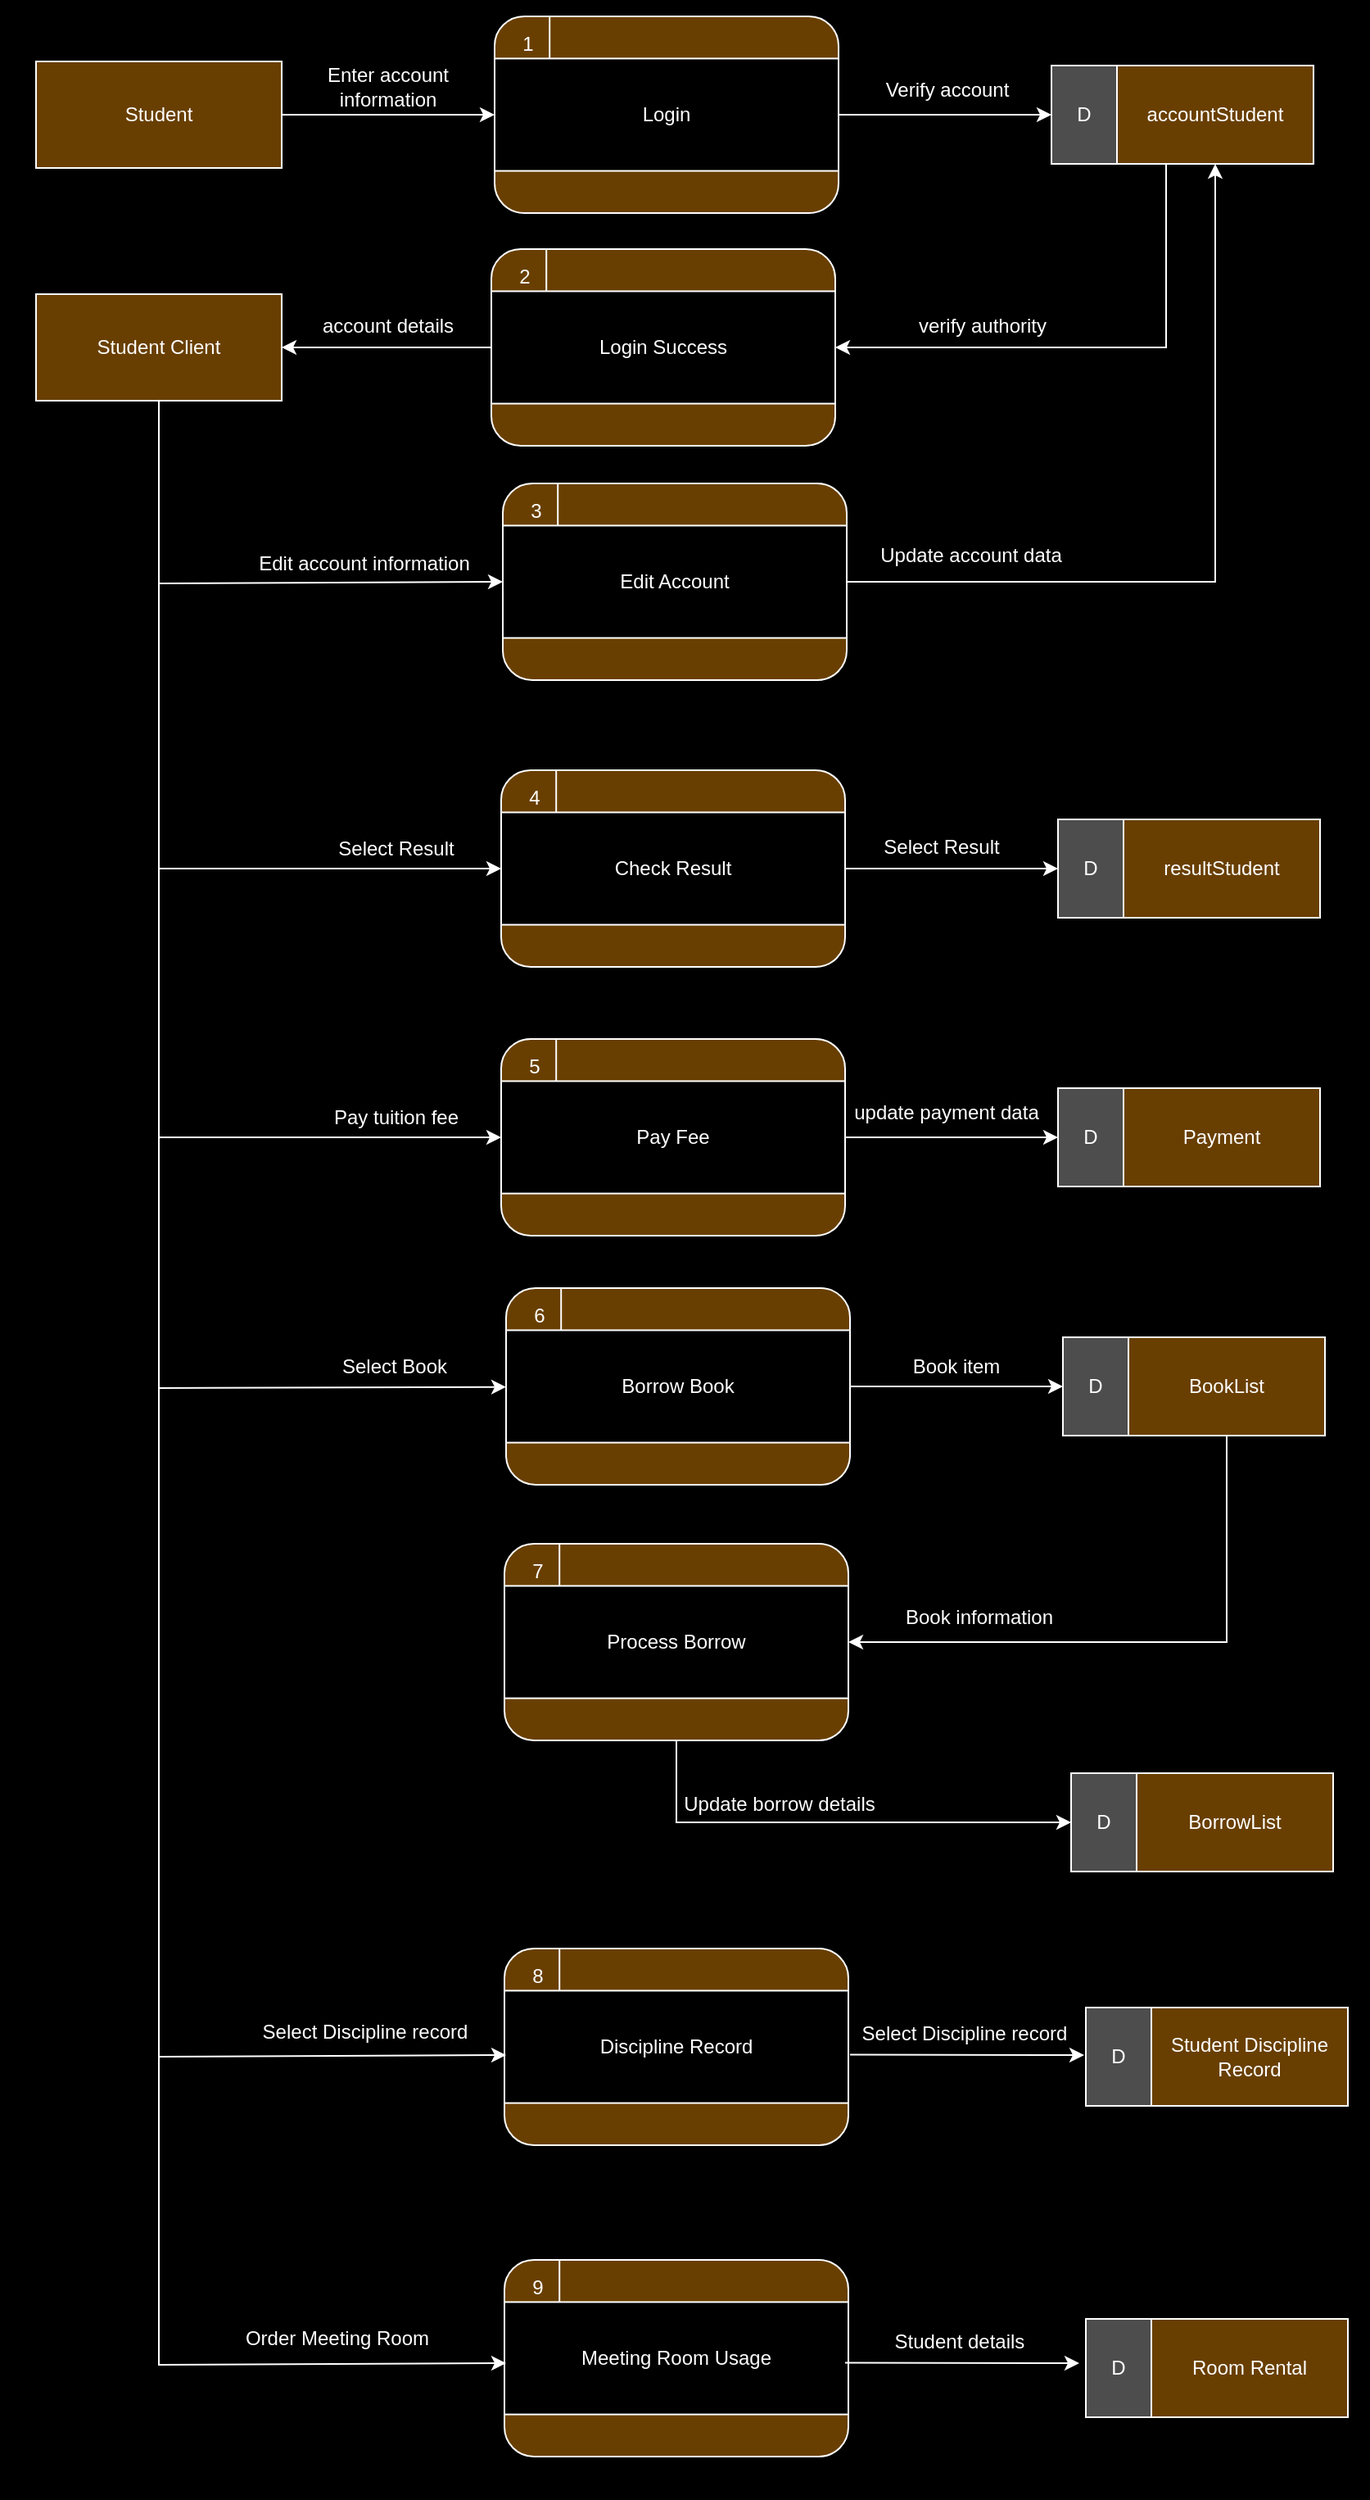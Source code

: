 <mxfile version="21.6.8" type="device">
  <diagram name="Page-1" id="c7558073-3199-34d8-9f00-42111426c3f3">
    <mxGraphModel dx="1450" dy="709" grid="0" gridSize="10" guides="1" tooltips="1" connect="1" arrows="1" fold="1" page="0" pageScale="1" pageWidth="826" pageHeight="1169" background="#000000" math="0" shadow="0">
      <root>
        <mxCell id="0" />
        <mxCell id="1" parent="0" />
        <mxCell id="D2xhNpVR4_vK8eM5q_U9-1" value="" style="rounded=0;whiteSpace=wrap;html=1;fillColor=#000000;" vertex="1" parent="1">
          <mxGeometry x="-181" y="281" width="834" height="1523" as="geometry" />
        </mxCell>
        <mxCell id="W5b2b0fnDkwv19PqNxUL-104" value="" style="group" parent="1" vertex="1" connectable="0">
          <mxGeometry x="460" y="320" width="160" height="60" as="geometry" />
        </mxCell>
        <mxCell id="W5b2b0fnDkwv19PqNxUL-97" value="&lt;font color=&quot;#ffffff&quot;&gt;accountStudent&lt;/font&gt;" style="rounded=0;whiteSpace=wrap;html=1;fillColor=#693F01;gradientColor=none;strokeColor=#FFFFFF;" parent="W5b2b0fnDkwv19PqNxUL-104" vertex="1">
          <mxGeometry x="40" width="120" height="60" as="geometry" />
        </mxCell>
        <mxCell id="W5b2b0fnDkwv19PqNxUL-98" value="&lt;font color=&quot;#ffffff&quot;&gt;D&lt;/font&gt;" style="rounded=0;whiteSpace=wrap;html=1;fillColor=#4D4D4D;strokeColor=#FFFFFF;" parent="W5b2b0fnDkwv19PqNxUL-104" vertex="1">
          <mxGeometry width="40" height="60" as="geometry" />
        </mxCell>
        <mxCell id="W5b2b0fnDkwv19PqNxUL-107" value="" style="group" parent="1" vertex="1" connectable="0">
          <mxGeometry x="120" y="290" width="210" height="120" as="geometry" />
        </mxCell>
        <mxCell id="W5b2b0fnDkwv19PqNxUL-101" value="" style="rounded=1;whiteSpace=wrap;html=1;fillColor=#693F01;strokeColor=#FFFFFF;" parent="W5b2b0fnDkwv19PqNxUL-107" vertex="1">
          <mxGeometry width="210" height="120" as="geometry" />
        </mxCell>
        <mxCell id="W5b2b0fnDkwv19PqNxUL-103" value="&lt;font color=&quot;#ffffff&quot;&gt;Login&lt;/font&gt;" style="rounded=0;whiteSpace=wrap;html=1;fillColor=#000000;strokeColor=#FFFFFF;" parent="W5b2b0fnDkwv19PqNxUL-107" vertex="1">
          <mxGeometry y="25.714" width="210" height="68.571" as="geometry" />
        </mxCell>
        <mxCell id="W5b2b0fnDkwv19PqNxUL-105" value="" style="endArrow=none;html=1;rounded=0;strokeColor=#FFFFFF;" parent="W5b2b0fnDkwv19PqNxUL-107" edge="1">
          <mxGeometry width="50" height="50" relative="1" as="geometry">
            <mxPoint x="33.6" y="25.714" as="sourcePoint" />
            <mxPoint x="33.6" as="targetPoint" />
          </mxGeometry>
        </mxCell>
        <mxCell id="W5b2b0fnDkwv19PqNxUL-106" value="&lt;font color=&quot;#ffffff&quot;&gt;1&lt;/font&gt;" style="rounded=0;whiteSpace=wrap;html=1;fillColor=none;strokeColor=none;" parent="W5b2b0fnDkwv19PqNxUL-107" vertex="1">
          <mxGeometry x="8.4" y="8.571" width="25.2" height="17.143" as="geometry" />
        </mxCell>
        <mxCell id="W5b2b0fnDkwv19PqNxUL-108" value="&lt;font color=&quot;#ffffff&quot;&gt;Student&lt;/font&gt;" style="rounded=0;whiteSpace=wrap;html=1;fillColor=#693F01;strokeColor=#FFFFFF;" parent="1" vertex="1">
          <mxGeometry x="-160" y="317.5" width="150" height="65" as="geometry" />
        </mxCell>
        <mxCell id="0qaDB-c1ABUbavJTGYAx-1" value="" style="endArrow=classic;html=1;rounded=0;entryX=0;entryY=0.5;entryDx=0;entryDy=0;exitX=1;exitY=0.5;exitDx=0;exitDy=0;strokeColor=#FFFFFF;" parent="1" source="W5b2b0fnDkwv19PqNxUL-108" target="W5b2b0fnDkwv19PqNxUL-103" edge="1">
          <mxGeometry width="50" height="50" relative="1" as="geometry">
            <mxPoint y="480" as="sourcePoint" />
            <mxPoint x="50" y="430" as="targetPoint" />
          </mxGeometry>
        </mxCell>
        <mxCell id="0qaDB-c1ABUbavJTGYAx-2" value="" style="endArrow=classic;html=1;rounded=0;fontColor=#FFFFFF;strokeColor=#FFFFFF;" parent="1" source="W5b2b0fnDkwv19PqNxUL-103" target="W5b2b0fnDkwv19PqNxUL-98" edge="1">
          <mxGeometry width="50" height="50" relative="1" as="geometry">
            <mxPoint x="370" y="349.75" as="sourcePoint" />
            <mxPoint x="510" y="350" as="targetPoint" />
          </mxGeometry>
        </mxCell>
        <mxCell id="0qaDB-c1ABUbavJTGYAx-3" value="Enter account information" style="text;html=1;strokeColor=none;fillColor=none;align=center;verticalAlign=middle;whiteSpace=wrap;rounded=0;fontColor=#FFFFFF;" parent="1" vertex="1">
          <mxGeometry x="-10" y="317.5" width="130" height="30" as="geometry" />
        </mxCell>
        <mxCell id="0qaDB-c1ABUbavJTGYAx-4" value="Verify account" style="text;html=1;strokeColor=none;fillColor=none;align=center;verticalAlign=middle;whiteSpace=wrap;rounded=0;fontColor=#FFFFFF;" parent="1" vertex="1">
          <mxGeometry x="353" y="320" width="87" height="30" as="geometry" />
        </mxCell>
        <mxCell id="0qaDB-c1ABUbavJTGYAx-9" value="" style="group" parent="1" vertex="1" connectable="0">
          <mxGeometry x="125" y="575" width="210" height="120" as="geometry" />
        </mxCell>
        <mxCell id="0qaDB-c1ABUbavJTGYAx-10" value="" style="rounded=1;whiteSpace=wrap;html=1;fillColor=#693F01;strokeColor=#FFFFFF;" parent="0qaDB-c1ABUbavJTGYAx-9" vertex="1">
          <mxGeometry width="210" height="120" as="geometry" />
        </mxCell>
        <mxCell id="0qaDB-c1ABUbavJTGYAx-11" value="&lt;font color=&quot;#ffffff&quot;&gt;Edit Account&lt;/font&gt;" style="rounded=0;whiteSpace=wrap;html=1;fillColor=#000000;strokeColor=#FFFFFF;" parent="0qaDB-c1ABUbavJTGYAx-9" vertex="1">
          <mxGeometry y="25.714" width="210" height="68.571" as="geometry" />
        </mxCell>
        <mxCell id="0qaDB-c1ABUbavJTGYAx-12" value="" style="endArrow=none;html=1;rounded=0;strokeColor=#FFFFFF;" parent="0qaDB-c1ABUbavJTGYAx-9" edge="1">
          <mxGeometry width="50" height="50" relative="1" as="geometry">
            <mxPoint x="33.6" y="25.714" as="sourcePoint" />
            <mxPoint x="33.6" as="targetPoint" />
          </mxGeometry>
        </mxCell>
        <mxCell id="0qaDB-c1ABUbavJTGYAx-13" value="&lt;font color=&quot;#ffffff&quot;&gt;3&lt;/font&gt;" style="rounded=0;whiteSpace=wrap;html=1;fillColor=none;strokeColor=none;" parent="0qaDB-c1ABUbavJTGYAx-9" vertex="1">
          <mxGeometry x="8.4" y="8.571" width="25.2" height="17.143" as="geometry" />
        </mxCell>
        <mxCell id="0qaDB-c1ABUbavJTGYAx-15" value="" style="endArrow=classic;html=1;rounded=0;entryX=0;entryY=0.5;entryDx=0;entryDy=0;strokeColor=#FFFFFF;" parent="1" source="0qaDB-c1ABUbavJTGYAx-32" target="0qaDB-c1ABUbavJTGYAx-11" edge="1">
          <mxGeometry width="50" height="50" relative="1" as="geometry">
            <mxPoint x="-84.255" y="538" as="sourcePoint" />
            <mxPoint x="55" y="715" as="targetPoint" />
            <Array as="points">
              <mxPoint x="-85" y="636" />
            </Array>
          </mxGeometry>
        </mxCell>
        <mxCell id="0qaDB-c1ABUbavJTGYAx-16" value="" style="endArrow=classic;html=1;rounded=0;fontColor=#FFFFFF;strokeColor=#FFFFFF;entryX=0.5;entryY=1;entryDx=0;entryDy=0;exitX=1;exitY=0.5;exitDx=0;exitDy=0;" parent="1" source="0qaDB-c1ABUbavJTGYAx-11" target="W5b2b0fnDkwv19PqNxUL-97" edge="1">
          <mxGeometry width="50" height="50" relative="1" as="geometry">
            <mxPoint x="375" y="541.75" as="sourcePoint" />
            <mxPoint x="465" y="542" as="targetPoint" />
            <Array as="points">
              <mxPoint x="560" y="635" />
            </Array>
          </mxGeometry>
        </mxCell>
        <mxCell id="0qaDB-c1ABUbavJTGYAx-17" value="Edit account information" style="text;html=1;strokeColor=none;fillColor=none;align=center;verticalAlign=middle;whiteSpace=wrap;rounded=0;fontColor=#FFFFFF;" parent="1" vertex="1">
          <mxGeometry x="-39" y="609" width="159" height="30" as="geometry" />
        </mxCell>
        <mxCell id="0qaDB-c1ABUbavJTGYAx-20" value="" style="endArrow=classic;html=1;rounded=0;strokeColor=#FFFFFF;" parent="1" source="0qaDB-c1ABUbavJTGYAx-32" target="0qaDB-c1ABUbavJTGYAx-26" edge="1">
          <mxGeometry width="50" height="50" relative="1" as="geometry">
            <mxPoint x="-84" y="538" as="sourcePoint" />
            <mxPoint x="125" y="810.667" as="targetPoint" />
            <Array as="points">
              <mxPoint x="-85" y="810" />
            </Array>
          </mxGeometry>
        </mxCell>
        <mxCell id="0qaDB-c1ABUbavJTGYAx-21" value="" style="group" parent="1" vertex="1" connectable="0">
          <mxGeometry x="464" y="780" width="160" height="60" as="geometry" />
        </mxCell>
        <mxCell id="0qaDB-c1ABUbavJTGYAx-22" value="&lt;font color=&quot;#ffffff&quot;&gt;resultStudent&lt;/font&gt;" style="rounded=0;whiteSpace=wrap;html=1;fillColor=#693F01;gradientColor=none;strokeColor=#FFFFFF;" parent="0qaDB-c1ABUbavJTGYAx-21" vertex="1">
          <mxGeometry x="40" width="120" height="60" as="geometry" />
        </mxCell>
        <mxCell id="0qaDB-c1ABUbavJTGYAx-23" value="&lt;font color=&quot;#ffffff&quot;&gt;D&lt;/font&gt;" style="rounded=0;whiteSpace=wrap;html=1;fillColor=#4D4D4D;strokeColor=#FFFFFF;" parent="0qaDB-c1ABUbavJTGYAx-21" vertex="1">
          <mxGeometry width="40" height="60" as="geometry" />
        </mxCell>
        <mxCell id="0qaDB-c1ABUbavJTGYAx-24" value="" style="group" parent="1" vertex="1" connectable="0">
          <mxGeometry x="124" y="750" width="210" height="120" as="geometry" />
        </mxCell>
        <mxCell id="0qaDB-c1ABUbavJTGYAx-25" value="" style="rounded=1;whiteSpace=wrap;html=1;fillColor=#693F01;strokeColor=#FFFFFF;" parent="0qaDB-c1ABUbavJTGYAx-24" vertex="1">
          <mxGeometry width="210" height="120" as="geometry" />
        </mxCell>
        <mxCell id="0qaDB-c1ABUbavJTGYAx-26" value="&lt;font color=&quot;#ffffff&quot;&gt;Check Result&lt;/font&gt;" style="rounded=0;whiteSpace=wrap;html=1;fillColor=#000000;strokeColor=#FFFFFF;" parent="0qaDB-c1ABUbavJTGYAx-24" vertex="1">
          <mxGeometry y="25.714" width="210" height="68.571" as="geometry" />
        </mxCell>
        <mxCell id="0qaDB-c1ABUbavJTGYAx-27" value="" style="endArrow=none;html=1;rounded=0;strokeColor=#FFFFFF;" parent="0qaDB-c1ABUbavJTGYAx-24" edge="1">
          <mxGeometry width="50" height="50" relative="1" as="geometry">
            <mxPoint x="33.6" y="25.714" as="sourcePoint" />
            <mxPoint x="33.6" as="targetPoint" />
          </mxGeometry>
        </mxCell>
        <mxCell id="0qaDB-c1ABUbavJTGYAx-28" value="&lt;font color=&quot;#ffffff&quot;&gt;4&lt;/font&gt;" style="rounded=0;whiteSpace=wrap;html=1;fillColor=none;strokeColor=none;" parent="0qaDB-c1ABUbavJTGYAx-24" vertex="1">
          <mxGeometry x="8.4" y="8.571" width="25.2" height="17.143" as="geometry" />
        </mxCell>
        <mxCell id="0qaDB-c1ABUbavJTGYAx-29" value="" style="endArrow=classic;html=1;rounded=0;fontColor=#FFFFFF;strokeColor=#FFFFFF;" parent="1" source="0qaDB-c1ABUbavJTGYAx-26" target="0qaDB-c1ABUbavJTGYAx-23" edge="1">
          <mxGeometry width="50" height="50" relative="1" as="geometry">
            <mxPoint x="374" y="809.75" as="sourcePoint" />
            <mxPoint x="514" y="810" as="targetPoint" />
          </mxGeometry>
        </mxCell>
        <mxCell id="0qaDB-c1ABUbavJTGYAx-30" value="Select Result" style="text;html=1;strokeColor=none;fillColor=none;align=center;verticalAlign=middle;whiteSpace=wrap;rounded=0;fontColor=#FFFFFF;" parent="1" vertex="1">
          <mxGeometry x="328" y="784" width="130" height="26" as="geometry" />
        </mxCell>
        <mxCell id="0qaDB-c1ABUbavJTGYAx-31" value="Select Result" style="text;html=1;strokeColor=none;fillColor=none;align=center;verticalAlign=middle;whiteSpace=wrap;rounded=0;fontColor=#FFFFFF;" parent="1" vertex="1">
          <mxGeometry x="-5" y="786" width="130" height="24" as="geometry" />
        </mxCell>
        <mxCell id="0qaDB-c1ABUbavJTGYAx-32" value="&lt;font color=&quot;#ffffff&quot;&gt;Student Client&lt;/font&gt;" style="rounded=0;whiteSpace=wrap;html=1;fillColor=#693F01;strokeColor=#FFFFFF;" parent="1" vertex="1">
          <mxGeometry x="-160" y="459.5" width="150" height="65" as="geometry" />
        </mxCell>
        <mxCell id="0qaDB-c1ABUbavJTGYAx-34" value="" style="endArrow=classic;html=1;rounded=0;strokeColor=#FFFFFF;exitX=0.25;exitY=1;exitDx=0;exitDy=0;entryX=1;entryY=0.5;entryDx=0;entryDy=0;" parent="1" source="W5b2b0fnDkwv19PqNxUL-97" target="0qaDB-c1ABUbavJTGYAx-55" edge="1">
          <mxGeometry width="50" height="50" relative="1" as="geometry">
            <mxPoint x="47" y="382.5" as="sourcePoint" />
            <mxPoint x="326" y="441" as="targetPoint" />
            <Array as="points">
              <mxPoint x="530" y="492" />
            </Array>
          </mxGeometry>
        </mxCell>
        <mxCell id="0qaDB-c1ABUbavJTGYAx-37" value="" style="group" parent="1" vertex="1" connectable="0">
          <mxGeometry x="464" y="944" width="160" height="60" as="geometry" />
        </mxCell>
        <mxCell id="0qaDB-c1ABUbavJTGYAx-38" value="&lt;font color=&quot;#ffffff&quot;&gt;Payment&lt;/font&gt;" style="rounded=0;whiteSpace=wrap;html=1;fillColor=#693F01;gradientColor=none;strokeColor=#FFFFFF;" parent="0qaDB-c1ABUbavJTGYAx-37" vertex="1">
          <mxGeometry x="40" width="120" height="60" as="geometry" />
        </mxCell>
        <mxCell id="0qaDB-c1ABUbavJTGYAx-39" value="&lt;font color=&quot;#ffffff&quot;&gt;D&lt;/font&gt;" style="rounded=0;whiteSpace=wrap;html=1;fillColor=#4D4D4D;strokeColor=#FFFFFF;" parent="0qaDB-c1ABUbavJTGYAx-37" vertex="1">
          <mxGeometry width="40" height="60" as="geometry" />
        </mxCell>
        <mxCell id="0qaDB-c1ABUbavJTGYAx-40" value="" style="group" parent="1" vertex="1" connectable="0">
          <mxGeometry x="124" y="914" width="210" height="120" as="geometry" />
        </mxCell>
        <mxCell id="0qaDB-c1ABUbavJTGYAx-41" value="" style="rounded=1;whiteSpace=wrap;html=1;fillColor=#693F01;strokeColor=#FFFFFF;" parent="0qaDB-c1ABUbavJTGYAx-40" vertex="1">
          <mxGeometry width="210" height="120" as="geometry" />
        </mxCell>
        <mxCell id="0qaDB-c1ABUbavJTGYAx-42" value="&lt;font color=&quot;#ffffff&quot;&gt;Pay Fee&lt;/font&gt;" style="rounded=0;whiteSpace=wrap;html=1;fillColor=#000000;strokeColor=#FFFFFF;" parent="0qaDB-c1ABUbavJTGYAx-40" vertex="1">
          <mxGeometry y="25.714" width="210" height="68.571" as="geometry" />
        </mxCell>
        <mxCell id="0qaDB-c1ABUbavJTGYAx-43" value="" style="endArrow=none;html=1;rounded=0;strokeColor=#FFFFFF;" parent="0qaDB-c1ABUbavJTGYAx-40" edge="1">
          <mxGeometry width="50" height="50" relative="1" as="geometry">
            <mxPoint x="33.6" y="25.714" as="sourcePoint" />
            <mxPoint x="33.6" as="targetPoint" />
          </mxGeometry>
        </mxCell>
        <mxCell id="0qaDB-c1ABUbavJTGYAx-44" value="&lt;font color=&quot;#ffffff&quot;&gt;5&lt;/font&gt;" style="rounded=0;whiteSpace=wrap;html=1;fillColor=none;strokeColor=none;" parent="0qaDB-c1ABUbavJTGYAx-40" vertex="1">
          <mxGeometry x="8.4" y="8.571" width="25.2" height="17.143" as="geometry" />
        </mxCell>
        <mxCell id="0qaDB-c1ABUbavJTGYAx-45" value="" style="endArrow=classic;html=1;rounded=0;fontColor=#FFFFFF;strokeColor=#FFFFFF;" parent="1" source="0qaDB-c1ABUbavJTGYAx-42" target="0qaDB-c1ABUbavJTGYAx-39" edge="1">
          <mxGeometry width="50" height="50" relative="1" as="geometry">
            <mxPoint x="374" y="973.75" as="sourcePoint" />
            <mxPoint x="514" y="974" as="targetPoint" />
          </mxGeometry>
        </mxCell>
        <mxCell id="0qaDB-c1ABUbavJTGYAx-46" value="update payment data" style="text;html=1;strokeColor=none;fillColor=none;align=center;verticalAlign=middle;whiteSpace=wrap;rounded=0;fontColor=#FFFFFF;" parent="1" vertex="1">
          <mxGeometry x="330.5" y="944" width="130" height="30" as="geometry" />
        </mxCell>
        <mxCell id="0qaDB-c1ABUbavJTGYAx-47" value="" style="endArrow=classic;html=1;rounded=0;strokeColor=#FFFFFF;" parent="1" source="0qaDB-c1ABUbavJTGYAx-32" target="0qaDB-c1ABUbavJTGYAx-42" edge="1">
          <mxGeometry width="50" height="50" relative="1" as="geometry">
            <mxPoint x="-85" y="721" as="sourcePoint" />
            <mxPoint x="124" y="974" as="targetPoint" />
            <Array as="points">
              <mxPoint x="-85" y="974" />
            </Array>
          </mxGeometry>
        </mxCell>
        <mxCell id="0qaDB-c1ABUbavJTGYAx-53" value="" style="group" parent="1" vertex="1" connectable="0">
          <mxGeometry x="118" y="432" width="210" height="120" as="geometry" />
        </mxCell>
        <mxCell id="0qaDB-c1ABUbavJTGYAx-54" value="" style="rounded=1;whiteSpace=wrap;html=1;fillColor=#693F01;strokeColor=#FFFFFF;" parent="0qaDB-c1ABUbavJTGYAx-53" vertex="1">
          <mxGeometry width="210" height="120" as="geometry" />
        </mxCell>
        <mxCell id="0qaDB-c1ABUbavJTGYAx-55" value="&lt;font color=&quot;#ffffff&quot;&gt;Login Success&lt;/font&gt;" style="rounded=0;whiteSpace=wrap;html=1;fillColor=#000000;strokeColor=#FFFFFF;" parent="0qaDB-c1ABUbavJTGYAx-53" vertex="1">
          <mxGeometry y="25.714" width="210" height="68.571" as="geometry" />
        </mxCell>
        <mxCell id="0qaDB-c1ABUbavJTGYAx-56" value="" style="endArrow=none;html=1;rounded=0;strokeColor=#FFFFFF;" parent="0qaDB-c1ABUbavJTGYAx-53" edge="1">
          <mxGeometry width="50" height="50" relative="1" as="geometry">
            <mxPoint x="33.6" y="25.714" as="sourcePoint" />
            <mxPoint x="33.6" as="targetPoint" />
          </mxGeometry>
        </mxCell>
        <mxCell id="0qaDB-c1ABUbavJTGYAx-57" value="&lt;font color=&quot;#ffffff&quot;&gt;2&lt;/font&gt;" style="rounded=0;whiteSpace=wrap;html=1;fillColor=none;strokeColor=none;" parent="0qaDB-c1ABUbavJTGYAx-53" vertex="1">
          <mxGeometry x="8.4" y="8.571" width="25.2" height="17.143" as="geometry" />
        </mxCell>
        <mxCell id="0qaDB-c1ABUbavJTGYAx-58" value="" style="endArrow=classic;html=1;rounded=0;strokeColor=#FFFFFF;exitX=0;exitY=0.5;exitDx=0;exitDy=0;" parent="1" source="0qaDB-c1ABUbavJTGYAx-55" target="0qaDB-c1ABUbavJTGYAx-32" edge="1">
          <mxGeometry width="50" height="50" relative="1" as="geometry">
            <mxPoint x="82" y="409" as="sourcePoint" />
            <mxPoint x="-10" y="492" as="targetPoint" />
            <Array as="points" />
          </mxGeometry>
        </mxCell>
        <mxCell id="0qaDB-c1ABUbavJTGYAx-60" value="verify authority" style="text;html=1;strokeColor=none;fillColor=none;align=center;verticalAlign=middle;whiteSpace=wrap;rounded=0;fontColor=#FFFFFF;" parent="1" vertex="1">
          <mxGeometry x="353" y="464" width="130" height="30" as="geometry" />
        </mxCell>
        <mxCell id="0qaDB-c1ABUbavJTGYAx-62" value="account details" style="text;html=1;strokeColor=none;fillColor=none;align=center;verticalAlign=middle;whiteSpace=wrap;rounded=0;fontColor=#FFFFFF;" parent="1" vertex="1">
          <mxGeometry x="-10" y="467" width="130" height="24" as="geometry" />
        </mxCell>
        <mxCell id="0qaDB-c1ABUbavJTGYAx-63" value="Update account data" style="text;html=1;strokeColor=none;fillColor=none;align=center;verticalAlign=middle;whiteSpace=wrap;rounded=0;fontColor=#FFFFFF;" parent="1" vertex="1">
          <mxGeometry x="346" y="604" width="130" height="30" as="geometry" />
        </mxCell>
        <mxCell id="0qaDB-c1ABUbavJTGYAx-64" value="Pay tuition fee" style="text;html=1;strokeColor=none;fillColor=none;align=center;verticalAlign=middle;whiteSpace=wrap;rounded=0;fontColor=#FFFFFF;" parent="1" vertex="1">
          <mxGeometry x="-5" y="950" width="130" height="24" as="geometry" />
        </mxCell>
        <mxCell id="0qaDB-c1ABUbavJTGYAx-69" value="" style="endArrow=classic;html=1;rounded=0;strokeColor=#FFFFFF;exitX=0.5;exitY=1;exitDx=0;exitDy=0;" parent="1" source="0qaDB-c1ABUbavJTGYAx-32" target="0qaDB-c1ABUbavJTGYAx-80" edge="1">
          <mxGeometry width="50" height="50" relative="1" as="geometry">
            <mxPoint x="-91" y="681" as="sourcePoint" />
            <mxPoint x="118" y="1130" as="targetPoint" />
            <Array as="points">
              <mxPoint x="-85" y="1127" />
            </Array>
          </mxGeometry>
        </mxCell>
        <mxCell id="0qaDB-c1ABUbavJTGYAx-75" value="" style="group" parent="1" vertex="1" connectable="0">
          <mxGeometry x="467" y="1096" width="160" height="60" as="geometry" />
        </mxCell>
        <mxCell id="0qaDB-c1ABUbavJTGYAx-76" value="&lt;font color=&quot;#ffffff&quot;&gt;BookList&lt;/font&gt;" style="rounded=0;whiteSpace=wrap;html=1;fillColor=#693F01;gradientColor=none;strokeColor=#FFFFFF;" parent="0qaDB-c1ABUbavJTGYAx-75" vertex="1">
          <mxGeometry x="40" width="120" height="60" as="geometry" />
        </mxCell>
        <mxCell id="0qaDB-c1ABUbavJTGYAx-77" value="&lt;font color=&quot;#ffffff&quot;&gt;D&lt;/font&gt;" style="rounded=0;whiteSpace=wrap;html=1;fillColor=#4D4D4D;strokeColor=#FFFFFF;" parent="0qaDB-c1ABUbavJTGYAx-75" vertex="1">
          <mxGeometry width="40" height="60" as="geometry" />
        </mxCell>
        <mxCell id="0qaDB-c1ABUbavJTGYAx-78" value="" style="group" parent="1" vertex="1" connectable="0">
          <mxGeometry x="127" y="1066" width="210" height="120" as="geometry" />
        </mxCell>
        <mxCell id="0qaDB-c1ABUbavJTGYAx-79" value="" style="rounded=1;whiteSpace=wrap;html=1;fillColor=#693F01;strokeColor=#FFFFFF;" parent="0qaDB-c1ABUbavJTGYAx-78" vertex="1">
          <mxGeometry width="210" height="120" as="geometry" />
        </mxCell>
        <mxCell id="0qaDB-c1ABUbavJTGYAx-80" value="&lt;font color=&quot;#ffffff&quot;&gt;Borrow Book&lt;/font&gt;" style="rounded=0;whiteSpace=wrap;html=1;fillColor=#000000;strokeColor=#FFFFFF;" parent="0qaDB-c1ABUbavJTGYAx-78" vertex="1">
          <mxGeometry y="25.714" width="210" height="68.571" as="geometry" />
        </mxCell>
        <mxCell id="0qaDB-c1ABUbavJTGYAx-81" value="" style="endArrow=none;html=1;rounded=0;strokeColor=#FFFFFF;" parent="0qaDB-c1ABUbavJTGYAx-78" edge="1">
          <mxGeometry width="50" height="50" relative="1" as="geometry">
            <mxPoint x="33.6" y="25.714" as="sourcePoint" />
            <mxPoint x="33.6" as="targetPoint" />
          </mxGeometry>
        </mxCell>
        <mxCell id="0qaDB-c1ABUbavJTGYAx-82" value="&lt;font color=&quot;#ffffff&quot;&gt;6&lt;/font&gt;" style="rounded=0;whiteSpace=wrap;html=1;fillColor=none;strokeColor=none;" parent="0qaDB-c1ABUbavJTGYAx-78" vertex="1">
          <mxGeometry x="8.4" y="8.571" width="25.2" height="17.143" as="geometry" />
        </mxCell>
        <mxCell id="0qaDB-c1ABUbavJTGYAx-83" value="" style="endArrow=classic;html=1;rounded=0;fontColor=#FFFFFF;strokeColor=#FFFFFF;" parent="1" source="0qaDB-c1ABUbavJTGYAx-80" target="0qaDB-c1ABUbavJTGYAx-77" edge="1">
          <mxGeometry width="50" height="50" relative="1" as="geometry">
            <mxPoint x="377" y="1125.75" as="sourcePoint" />
            <mxPoint x="517" y="1126" as="targetPoint" />
          </mxGeometry>
        </mxCell>
        <mxCell id="0qaDB-c1ABUbavJTGYAx-85" value="Select Book" style="text;html=1;strokeColor=none;fillColor=none;align=center;verticalAlign=middle;whiteSpace=wrap;rounded=0;fontColor=#FFFFFF;" parent="1" vertex="1">
          <mxGeometry x="-6" y="1102" width="130" height="24" as="geometry" />
        </mxCell>
        <mxCell id="0qaDB-c1ABUbavJTGYAx-86" value="Book item" style="text;html=1;strokeColor=none;fillColor=none;align=center;verticalAlign=middle;whiteSpace=wrap;rounded=0;fontColor=#FFFFFF;" parent="1" vertex="1">
          <mxGeometry x="337" y="1102" width="130" height="24" as="geometry" />
        </mxCell>
        <mxCell id="0qaDB-c1ABUbavJTGYAx-87" value="" style="group" parent="1" vertex="1" connectable="0">
          <mxGeometry x="126" y="1222" width="210" height="120" as="geometry" />
        </mxCell>
        <mxCell id="0qaDB-c1ABUbavJTGYAx-88" value="" style="rounded=1;whiteSpace=wrap;html=1;fillColor=#693F01;strokeColor=#FFFFFF;" parent="0qaDB-c1ABUbavJTGYAx-87" vertex="1">
          <mxGeometry width="210" height="120" as="geometry" />
        </mxCell>
        <mxCell id="0qaDB-c1ABUbavJTGYAx-89" value="&lt;font color=&quot;#ffffff&quot;&gt;Process Borrow&lt;/font&gt;" style="rounded=0;whiteSpace=wrap;html=1;fillColor=#000000;strokeColor=#FFFFFF;" parent="0qaDB-c1ABUbavJTGYAx-87" vertex="1">
          <mxGeometry y="25.714" width="210" height="68.571" as="geometry" />
        </mxCell>
        <mxCell id="0qaDB-c1ABUbavJTGYAx-90" value="" style="endArrow=none;html=1;rounded=0;strokeColor=#FFFFFF;" parent="0qaDB-c1ABUbavJTGYAx-87" edge="1">
          <mxGeometry width="50" height="50" relative="1" as="geometry">
            <mxPoint x="33.6" y="25.714" as="sourcePoint" />
            <mxPoint x="33.6" as="targetPoint" />
          </mxGeometry>
        </mxCell>
        <mxCell id="0qaDB-c1ABUbavJTGYAx-91" value="&lt;font color=&quot;#ffffff&quot;&gt;7&lt;/font&gt;" style="rounded=0;whiteSpace=wrap;html=1;fillColor=none;strokeColor=none;" parent="0qaDB-c1ABUbavJTGYAx-87" vertex="1">
          <mxGeometry x="8.4" y="8.571" width="25.2" height="17.143" as="geometry" />
        </mxCell>
        <mxCell id="0qaDB-c1ABUbavJTGYAx-95" value="" style="endArrow=classic;html=1;rounded=0;fontColor=#FFFFFF;strokeColor=#FFFFFF;entryX=1;entryY=0.5;entryDx=0;entryDy=0;exitX=0.5;exitY=1;exitDx=0;exitDy=0;" parent="1" source="0qaDB-c1ABUbavJTGYAx-76" target="0qaDB-c1ABUbavJTGYAx-89" edge="1">
          <mxGeometry width="50" height="50" relative="1" as="geometry">
            <mxPoint x="340" y="1209" as="sourcePoint" />
            <mxPoint x="470" y="1209" as="targetPoint" />
            <Array as="points">
              <mxPoint x="567" y="1282" />
            </Array>
          </mxGeometry>
        </mxCell>
        <mxCell id="0qaDB-c1ABUbavJTGYAx-97" value="Book information" style="text;html=1;strokeColor=none;fillColor=none;align=center;verticalAlign=middle;whiteSpace=wrap;rounded=0;fontColor=#FFFFFF;" parent="1" vertex="1">
          <mxGeometry x="351" y="1255" width="130" height="24" as="geometry" />
        </mxCell>
        <mxCell id="0qaDB-c1ABUbavJTGYAx-99" value="" style="group" parent="1" vertex="1" connectable="0">
          <mxGeometry x="472" y="1362" width="160" height="60" as="geometry" />
        </mxCell>
        <mxCell id="0qaDB-c1ABUbavJTGYAx-100" value="&lt;font color=&quot;#ffffff&quot;&gt;BorrowList&lt;/font&gt;" style="rounded=0;whiteSpace=wrap;html=1;fillColor=#693F01;gradientColor=none;strokeColor=#FFFFFF;" parent="0qaDB-c1ABUbavJTGYAx-99" vertex="1">
          <mxGeometry x="40" width="120" height="60" as="geometry" />
        </mxCell>
        <mxCell id="0qaDB-c1ABUbavJTGYAx-101" value="&lt;font color=&quot;#ffffff&quot;&gt;D&lt;/font&gt;" style="rounded=0;whiteSpace=wrap;html=1;fillColor=#4D4D4D;strokeColor=#FFFFFF;" parent="0qaDB-c1ABUbavJTGYAx-99" vertex="1">
          <mxGeometry width="40" height="60" as="geometry" />
        </mxCell>
        <mxCell id="0qaDB-c1ABUbavJTGYAx-102" value="" style="endArrow=classic;html=1;rounded=0;fontColor=#FFFFFF;strokeColor=#FFFFFF;entryX=0;entryY=0.5;entryDx=0;entryDy=0;exitX=0.5;exitY=1;exitDx=0;exitDy=0;" parent="1" source="0qaDB-c1ABUbavJTGYAx-88" target="0qaDB-c1ABUbavJTGYAx-101" edge="1">
          <mxGeometry width="50" height="50" relative="1" as="geometry">
            <mxPoint x="179" y="1258" as="sourcePoint" />
            <mxPoint x="-52" y="1384" as="targetPoint" />
            <Array as="points">
              <mxPoint x="231" y="1392" />
            </Array>
          </mxGeometry>
        </mxCell>
        <mxCell id="0qaDB-c1ABUbavJTGYAx-104" value="Update borrow details" style="text;html=1;strokeColor=none;fillColor=none;align=center;verticalAlign=middle;whiteSpace=wrap;rounded=0;fontColor=#FFFFFF;" parent="1" vertex="1">
          <mxGeometry x="229" y="1369" width="130" height="24" as="geometry" />
        </mxCell>
        <mxCell id="eMcchD4Qn3U4TaxML3R0-1" value="" style="group" parent="1" vertex="1" connectable="0">
          <mxGeometry x="126" y="1469" width="210" height="120" as="geometry" />
        </mxCell>
        <mxCell id="eMcchD4Qn3U4TaxML3R0-2" value="" style="rounded=1;whiteSpace=wrap;html=1;fillColor=#693F01;strokeColor=#FFFFFF;" parent="eMcchD4Qn3U4TaxML3R0-1" vertex="1">
          <mxGeometry width="210" height="120" as="geometry" />
        </mxCell>
        <mxCell id="eMcchD4Qn3U4TaxML3R0-3" value="&lt;font color=&quot;#ffffff&quot;&gt;Discipline Record&lt;/font&gt;" style="rounded=0;whiteSpace=wrap;html=1;fillColor=#000000;strokeColor=#FFFFFF;" parent="eMcchD4Qn3U4TaxML3R0-1" vertex="1">
          <mxGeometry y="25.714" width="210" height="68.571" as="geometry" />
        </mxCell>
        <mxCell id="eMcchD4Qn3U4TaxML3R0-4" value="" style="endArrow=none;html=1;rounded=0;strokeColor=#FFFFFF;" parent="eMcchD4Qn3U4TaxML3R0-1" edge="1">
          <mxGeometry width="50" height="50" relative="1" as="geometry">
            <mxPoint x="33.6" y="25.714" as="sourcePoint" />
            <mxPoint x="33.6" as="targetPoint" />
          </mxGeometry>
        </mxCell>
        <mxCell id="eMcchD4Qn3U4TaxML3R0-5" value="&lt;font color=&quot;#ffffff&quot;&gt;8&lt;/font&gt;" style="rounded=0;whiteSpace=wrap;html=1;fillColor=none;strokeColor=none;" parent="eMcchD4Qn3U4TaxML3R0-1" vertex="1">
          <mxGeometry x="8.4" y="8.571" width="25.2" height="17.143" as="geometry" />
        </mxCell>
        <mxCell id="eMcchD4Qn3U4TaxML3R0-6" value="" style="endArrow=classic;html=1;rounded=0;strokeColor=#FFFFFF;exitX=0.5;exitY=1;exitDx=0;exitDy=0;" parent="1" edge="1">
          <mxGeometry width="50" height="50" relative="1" as="geometry">
            <mxPoint x="-85" y="933" as="sourcePoint" />
            <mxPoint x="127" y="1534" as="targetPoint" />
            <Array as="points">
              <mxPoint x="-85" y="1535" />
            </Array>
          </mxGeometry>
        </mxCell>
        <mxCell id="eMcchD4Qn3U4TaxML3R0-7" value="Select Discipline record" style="text;html=1;strokeColor=none;fillColor=none;align=center;verticalAlign=middle;whiteSpace=wrap;rounded=0;fontColor=#FFFFFF;" parent="1" vertex="1">
          <mxGeometry x="-24.5" y="1508" width="130" height="24" as="geometry" />
        </mxCell>
        <mxCell id="eMcchD4Qn3U4TaxML3R0-8" value="Select Discipline record" style="text;html=1;strokeColor=none;fillColor=none;align=center;verticalAlign=middle;whiteSpace=wrap;rounded=0;fontColor=#FFFFFF;" parent="1" vertex="1">
          <mxGeometry x="342" y="1509" width="130" height="24" as="geometry" />
        </mxCell>
        <mxCell id="eMcchD4Qn3U4TaxML3R0-9" value="" style="group" parent="1" vertex="1" connectable="0">
          <mxGeometry x="481" y="1505" width="160" height="60" as="geometry" />
        </mxCell>
        <mxCell id="eMcchD4Qn3U4TaxML3R0-10" value="&lt;font color=&quot;#ffffff&quot;&gt;Student Discipline Record&lt;/font&gt;" style="rounded=0;whiteSpace=wrap;html=1;fillColor=#693F01;gradientColor=none;strokeColor=#FFFFFF;" parent="eMcchD4Qn3U4TaxML3R0-9" vertex="1">
          <mxGeometry x="40" width="120" height="60" as="geometry" />
        </mxCell>
        <mxCell id="eMcchD4Qn3U4TaxML3R0-11" value="&lt;font color=&quot;#ffffff&quot;&gt;D&lt;/font&gt;" style="rounded=0;whiteSpace=wrap;html=1;fillColor=#4D4D4D;strokeColor=#FFFFFF;" parent="eMcchD4Qn3U4TaxML3R0-9" vertex="1">
          <mxGeometry width="40" height="60" as="geometry" />
        </mxCell>
        <mxCell id="eMcchD4Qn3U4TaxML3R0-12" value="" style="endArrow=classic;html=1;rounded=0;fontColor=#FFFFFF;strokeColor=#FFFFFF;" parent="1" edge="1">
          <mxGeometry width="50" height="50" relative="1" as="geometry">
            <mxPoint x="337" y="1533.71" as="sourcePoint" />
            <mxPoint x="480" y="1534" as="targetPoint" />
          </mxGeometry>
        </mxCell>
        <mxCell id="eMcchD4Qn3U4TaxML3R0-13" value="" style="group" parent="1" vertex="1" connectable="0">
          <mxGeometry x="126" y="1659" width="210" height="120" as="geometry" />
        </mxCell>
        <mxCell id="eMcchD4Qn3U4TaxML3R0-14" value="" style="rounded=1;whiteSpace=wrap;html=1;fillColor=#693F01;strokeColor=#FFFFFF;" parent="eMcchD4Qn3U4TaxML3R0-13" vertex="1">
          <mxGeometry width="210" height="120" as="geometry" />
        </mxCell>
        <mxCell id="eMcchD4Qn3U4TaxML3R0-15" value="&lt;font color=&quot;#ffffff&quot;&gt;Meeting Room Usage&lt;/font&gt;" style="rounded=0;whiteSpace=wrap;html=1;fillColor=#000000;strokeColor=#FFFFFF;" parent="eMcchD4Qn3U4TaxML3R0-13" vertex="1">
          <mxGeometry y="25.714" width="210" height="68.571" as="geometry" />
        </mxCell>
        <mxCell id="eMcchD4Qn3U4TaxML3R0-16" value="" style="endArrow=none;html=1;rounded=0;strokeColor=#FFFFFF;" parent="eMcchD4Qn3U4TaxML3R0-13" edge="1">
          <mxGeometry width="50" height="50" relative="1" as="geometry">
            <mxPoint x="33.6" y="25.714" as="sourcePoint" />
            <mxPoint x="33.6" as="targetPoint" />
          </mxGeometry>
        </mxCell>
        <mxCell id="eMcchD4Qn3U4TaxML3R0-17" value="&lt;font color=&quot;#ffffff&quot;&gt;9&lt;/font&gt;" style="rounded=0;whiteSpace=wrap;html=1;fillColor=none;strokeColor=none;" parent="eMcchD4Qn3U4TaxML3R0-13" vertex="1">
          <mxGeometry x="8.4" y="8.571" width="25.2" height="17.143" as="geometry" />
        </mxCell>
        <mxCell id="eMcchD4Qn3U4TaxML3R0-18" value="" style="endArrow=classic;html=1;rounded=0;strokeColor=#FFFFFF;exitX=0.5;exitY=1;exitDx=0;exitDy=0;" parent="1" edge="1">
          <mxGeometry width="50" height="50" relative="1" as="geometry">
            <mxPoint x="-85" y="1121" as="sourcePoint" />
            <mxPoint x="127" y="1722" as="targetPoint" />
            <Array as="points">
              <mxPoint x="-85" y="1723" />
            </Array>
          </mxGeometry>
        </mxCell>
        <mxCell id="eMcchD4Qn3U4TaxML3R0-19" value="Order Meeting Room" style="text;html=1;strokeColor=none;fillColor=none;align=center;verticalAlign=middle;whiteSpace=wrap;rounded=0;fontColor=#FFFFFF;" parent="1" vertex="1">
          <mxGeometry x="-41" y="1695" width="130" height="24" as="geometry" />
        </mxCell>
        <mxCell id="eMcchD4Qn3U4TaxML3R0-25" value="Student details" style="text;html=1;strokeColor=none;fillColor=none;align=center;verticalAlign=middle;whiteSpace=wrap;rounded=0;fontColor=#FFFFFF;" parent="1" vertex="1">
          <mxGeometry x="339" y="1697" width="130" height="24" as="geometry" />
        </mxCell>
        <mxCell id="eMcchD4Qn3U4TaxML3R0-26" value="" style="endArrow=classic;html=1;rounded=0;fontColor=#FFFFFF;strokeColor=#FFFFFF;" parent="1" edge="1">
          <mxGeometry width="50" height="50" relative="1" as="geometry">
            <mxPoint x="334" y="1721.71" as="sourcePoint" />
            <mxPoint x="477" y="1722" as="targetPoint" />
          </mxGeometry>
        </mxCell>
        <mxCell id="eMcchD4Qn3U4TaxML3R0-27" value="" style="group" parent="1" vertex="1" connectable="0">
          <mxGeometry x="481" y="1695" width="160" height="60" as="geometry" />
        </mxCell>
        <mxCell id="eMcchD4Qn3U4TaxML3R0-28" value="&lt;font color=&quot;#ffffff&quot;&gt;Room Rental&lt;/font&gt;" style="rounded=0;whiteSpace=wrap;html=1;fillColor=#693F01;gradientColor=none;strokeColor=#FFFFFF;" parent="eMcchD4Qn3U4TaxML3R0-27" vertex="1">
          <mxGeometry x="40" width="120" height="60" as="geometry" />
        </mxCell>
        <mxCell id="eMcchD4Qn3U4TaxML3R0-29" value="&lt;font color=&quot;#ffffff&quot;&gt;D&lt;/font&gt;" style="rounded=0;whiteSpace=wrap;html=1;fillColor=#4D4D4D;strokeColor=#FFFFFF;" parent="eMcchD4Qn3U4TaxML3R0-27" vertex="1">
          <mxGeometry width="40" height="60" as="geometry" />
        </mxCell>
      </root>
    </mxGraphModel>
  </diagram>
</mxfile>
